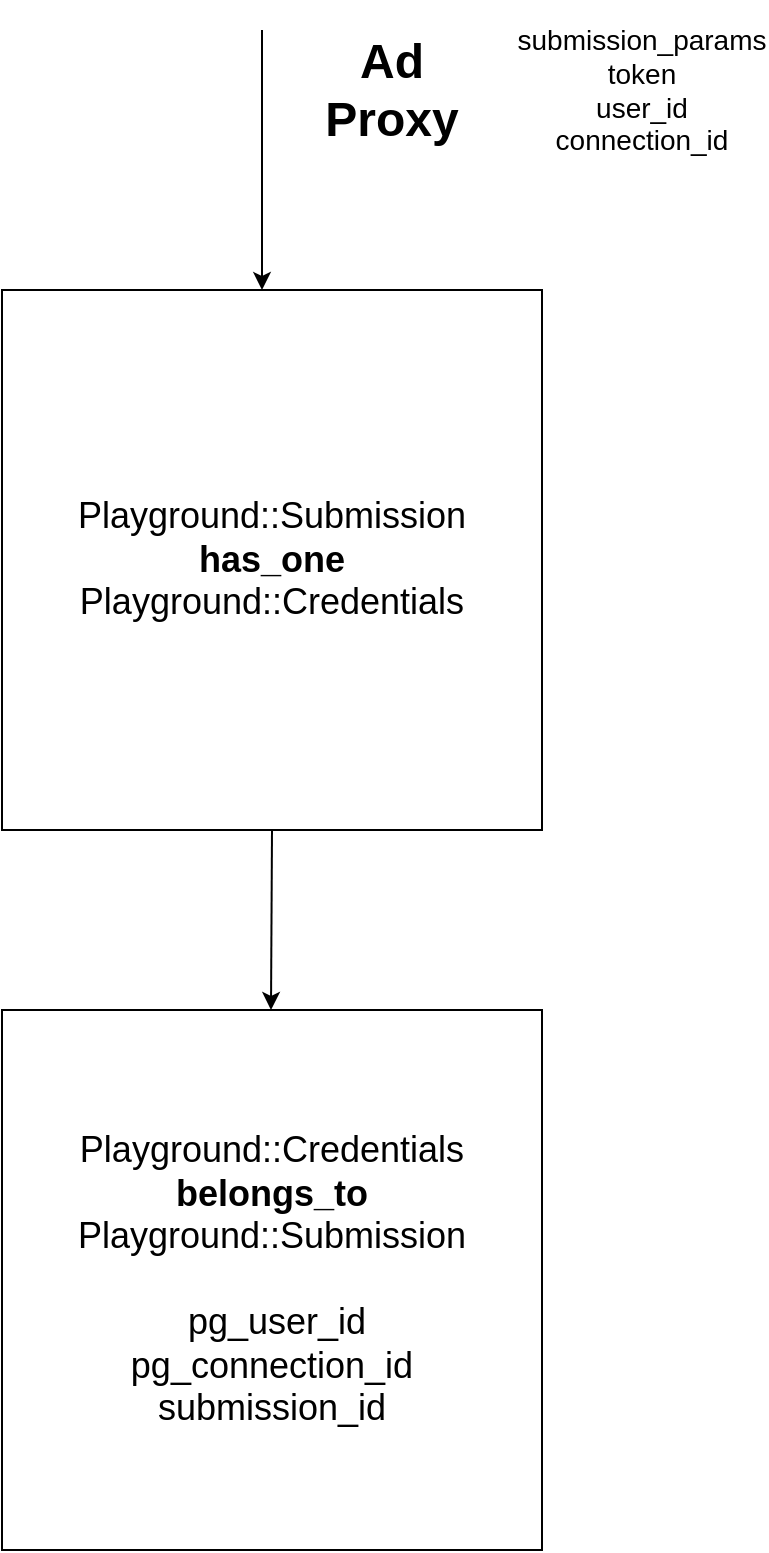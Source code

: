 <mxfile version="14.9.3" type="github">
  <diagram id="dNuCdF-38DyPAIg2h89m" name="Page-1">
    <mxGraphModel dx="2066" dy="1129" grid="1" gridSize="10" guides="1" tooltips="1" connect="1" arrows="1" fold="1" page="1" pageScale="1" pageWidth="827" pageHeight="1169" math="0" shadow="0">
      <root>
        <mxCell id="0" />
        <mxCell id="1" parent="0" />
        <mxCell id="KND64-zs2ue5YcPNRiuv-1" value="" style="curved=1;endArrow=classic;html=1;" edge="1" parent="1">
          <mxGeometry width="50" height="50" relative="1" as="geometry">
            <mxPoint x="360" y="30" as="sourcePoint" />
            <mxPoint x="360" y="160" as="targetPoint" />
            <Array as="points">
              <mxPoint x="360" y="90" />
            </Array>
          </mxGeometry>
        </mxCell>
        <mxCell id="KND64-zs2ue5YcPNRiuv-2" value="&lt;h1&gt;Ad Proxy&lt;/h1&gt;" style="text;html=1;strokeColor=none;fillColor=none;align=center;verticalAlign=middle;whiteSpace=wrap;rounded=0;" vertex="1" parent="1">
          <mxGeometry x="380" y="40" width="90" height="40" as="geometry" />
        </mxCell>
        <mxCell id="KND64-zs2ue5YcPNRiuv-3" value="&lt;font style=&quot;font-size: 14px&quot;&gt;submission_params&lt;br&gt;token&lt;br&gt;user_id&lt;br&gt;connection_id&lt;/font&gt;" style="text;html=1;strokeColor=none;fillColor=none;align=center;verticalAlign=middle;whiteSpace=wrap;rounded=0;" vertex="1" parent="1">
          <mxGeometry x="530" y="50" width="40" height="20" as="geometry" />
        </mxCell>
        <mxCell id="KND64-zs2ue5YcPNRiuv-4" value="&lt;font style=&quot;font-size: 18px&quot;&gt;Playground::Submission&lt;br&gt;&lt;b&gt;has_one&lt;/b&gt;&lt;br&gt;Playground::Credentials&lt;br&gt;&lt;/font&gt;" style="whiteSpace=wrap;html=1;aspect=fixed;" vertex="1" parent="1">
          <mxGeometry x="230" y="160" width="270" height="270" as="geometry" />
        </mxCell>
        <mxCell id="KND64-zs2ue5YcPNRiuv-5" value="" style="curved=1;endArrow=classic;html=1;exitX=0.5;exitY=1;exitDx=0;exitDy=0;entryX=0.5;entryY=0;entryDx=0;entryDy=0;" edge="1" parent="1" source="KND64-zs2ue5YcPNRiuv-4" target="KND64-zs2ue5YcPNRiuv-6">
          <mxGeometry width="50" height="50" relative="1" as="geometry">
            <mxPoint x="364.5" y="460" as="sourcePoint" />
            <mxPoint x="364.5" y="570" as="targetPoint" />
            <Array as="points">
              <mxPoint x="364.5" y="520" />
            </Array>
          </mxGeometry>
        </mxCell>
        <mxCell id="KND64-zs2ue5YcPNRiuv-6" value="&lt;font style=&quot;font-size: 18px&quot;&gt;Playground::Credentials&lt;br&gt;&lt;b&gt;belongs_to&lt;/b&gt;&lt;br&gt;Playground::Submission&lt;br&gt;&lt;br&gt;&amp;nbsp;pg_user_id&lt;br&gt;pg_connection_id&lt;br&gt;submission_id&lt;br&gt;&lt;/font&gt;" style="whiteSpace=wrap;html=1;aspect=fixed;" vertex="1" parent="1">
          <mxGeometry x="230" y="520" width="270" height="270" as="geometry" />
        </mxCell>
      </root>
    </mxGraphModel>
  </diagram>
</mxfile>
